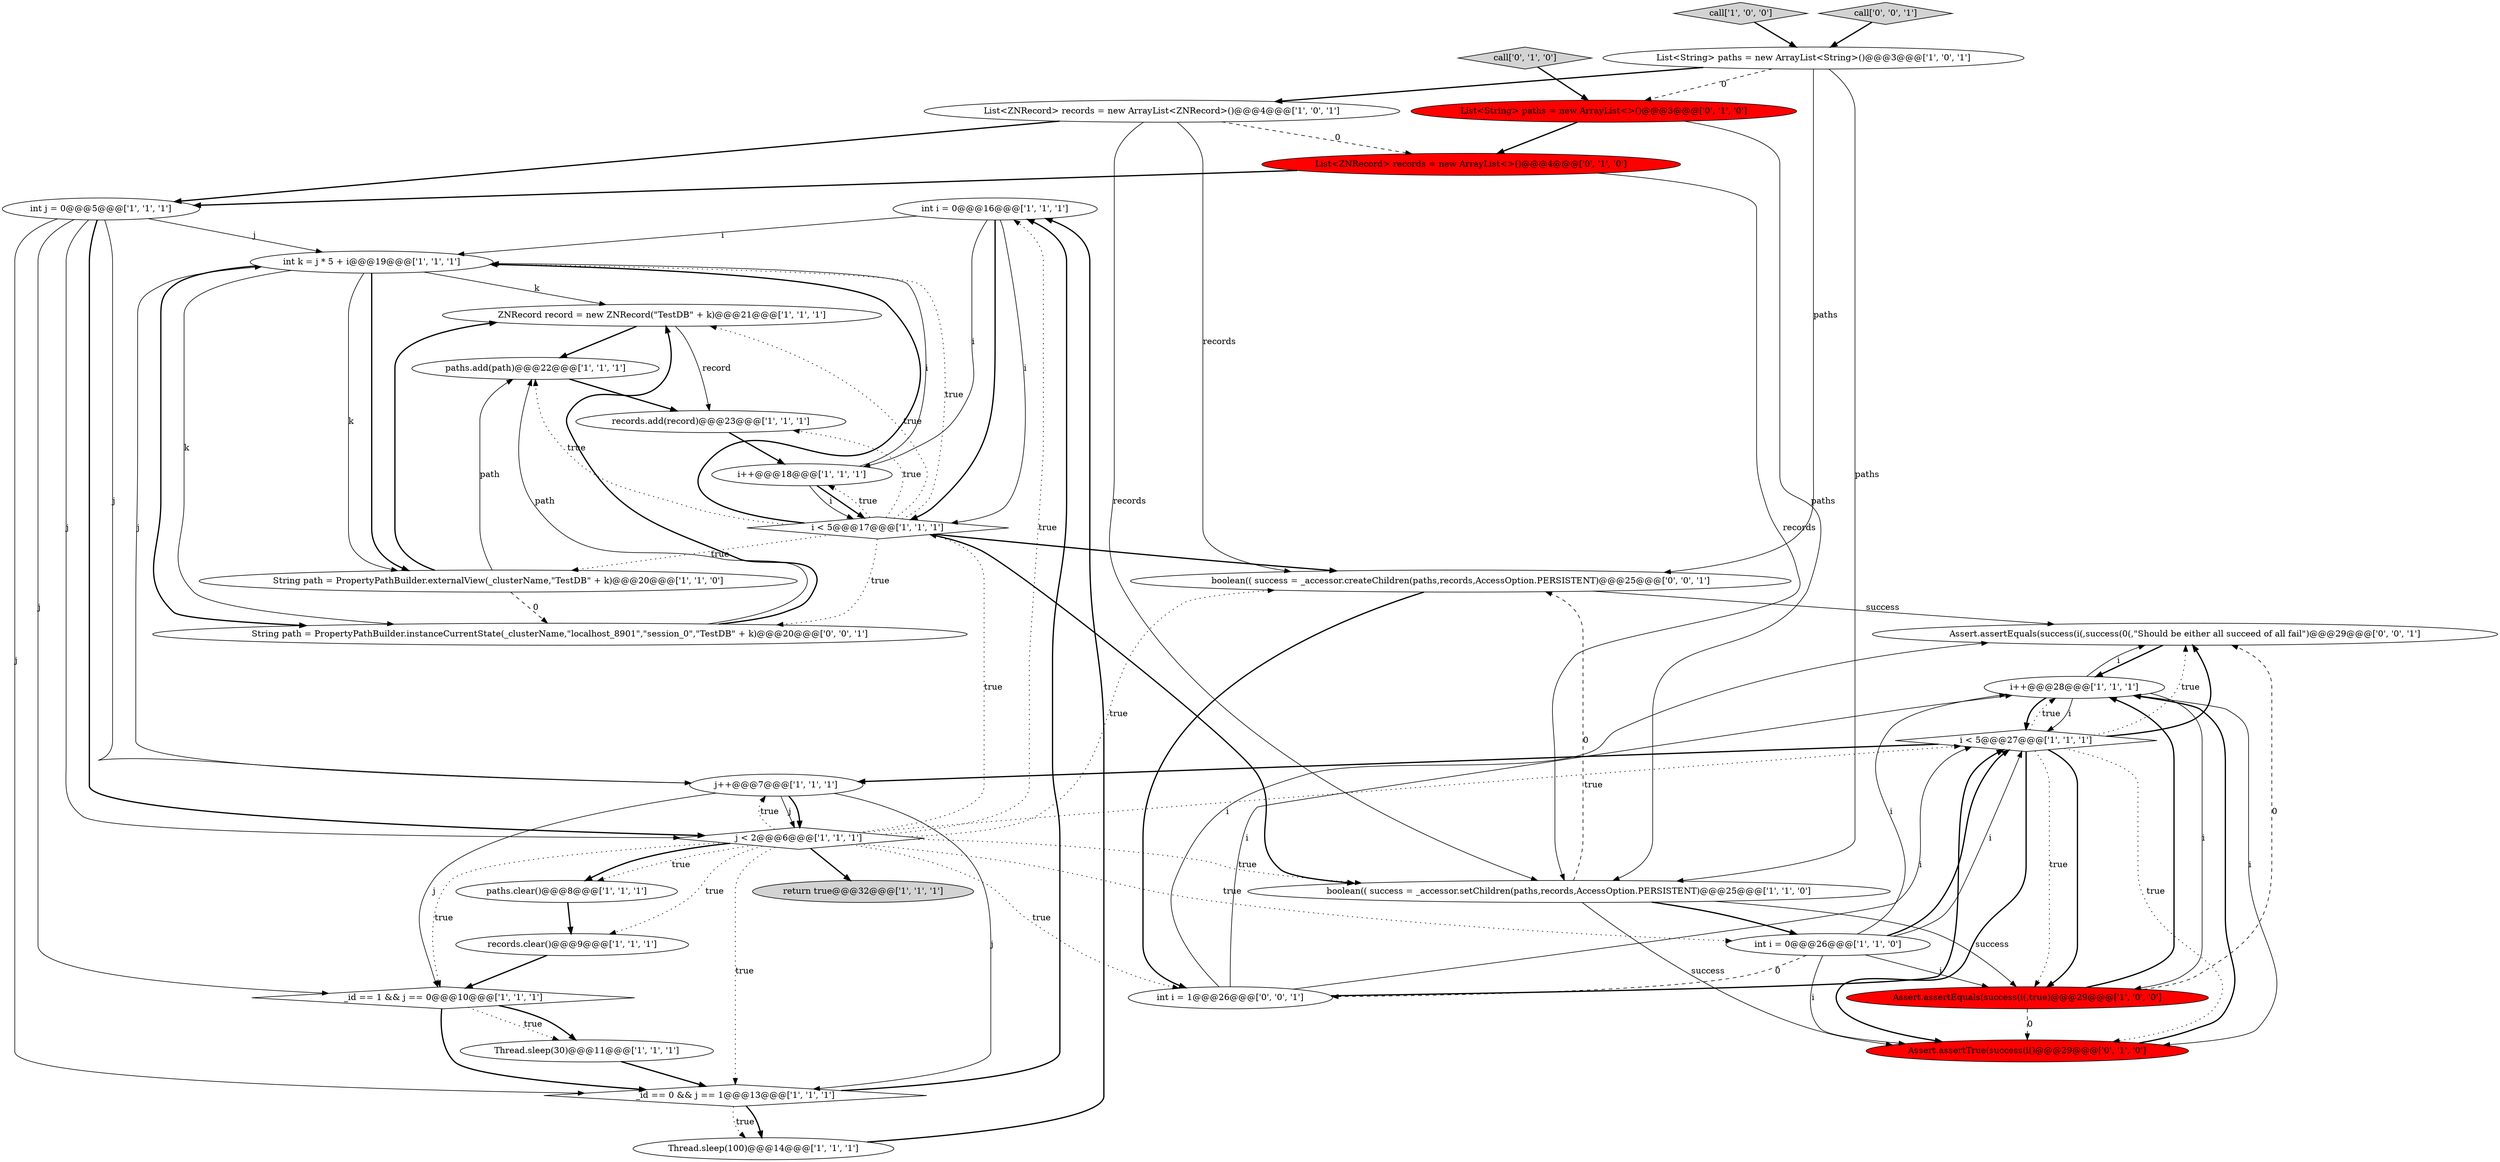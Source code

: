 digraph {
23 [style = filled, label = "int i = 0@@@16@@@['1', '1', '1']", fillcolor = white, shape = ellipse image = "AAA0AAABBB1BBB"];
6 [style = filled, label = "i++@@@28@@@['1', '1', '1']", fillcolor = white, shape = ellipse image = "AAA0AAABBB1BBB"];
2 [style = filled, label = "List<String> paths = new ArrayList<String>()@@@3@@@['1', '0', '1']", fillcolor = white, shape = ellipse image = "AAA0AAABBB1BBB"];
4 [style = filled, label = "paths.add(path)@@@22@@@['1', '1', '1']", fillcolor = white, shape = ellipse image = "AAA0AAABBB1BBB"];
11 [style = filled, label = "return true@@@32@@@['1', '1', '1']", fillcolor = lightgray, shape = ellipse image = "AAA0AAABBB1BBB"];
34 [style = filled, label = "Assert.assertEquals(success(i(,success(0(,\"Should be either all succeed of all fail\")@@@29@@@['0', '0', '1']", fillcolor = white, shape = ellipse image = "AAA0AAABBB3BBB"];
12 [style = filled, label = "_id == 1 && j == 0@@@10@@@['1', '1', '1']", fillcolor = white, shape = diamond image = "AAA0AAABBB1BBB"];
9 [style = filled, label = "Assert.assertEquals(success(i(,true)@@@29@@@['1', '0', '0']", fillcolor = red, shape = ellipse image = "AAA1AAABBB1BBB"];
22 [style = filled, label = "paths.clear()@@@8@@@['1', '1', '1']", fillcolor = white, shape = ellipse image = "AAA0AAABBB1BBB"];
19 [style = filled, label = "int i = 0@@@26@@@['1', '1', '0']", fillcolor = white, shape = ellipse image = "AAA0AAABBB1BBB"];
8 [style = filled, label = "j < 2@@@6@@@['1', '1', '1']", fillcolor = white, shape = diamond image = "AAA0AAABBB1BBB"];
24 [style = filled, label = "ZNRecord record = new ZNRecord(\"TestDB\" + k)@@@21@@@['1', '1', '1']", fillcolor = white, shape = ellipse image = "AAA0AAABBB1BBB"];
30 [style = filled, label = "int i = 1@@@26@@@['0', '0', '1']", fillcolor = white, shape = ellipse image = "AAA0AAABBB3BBB"];
26 [style = filled, label = "Assert.assertTrue(success(i()@@@29@@@['0', '1', '0']", fillcolor = red, shape = ellipse image = "AAA1AAABBB2BBB"];
5 [style = filled, label = "int k = j * 5 + i@@@19@@@['1', '1', '1']", fillcolor = white, shape = ellipse image = "AAA0AAABBB1BBB"];
0 [style = filled, label = "int j = 0@@@5@@@['1', '1', '1']", fillcolor = white, shape = ellipse image = "AAA0AAABBB1BBB"];
33 [style = filled, label = "String path = PropertyPathBuilder.instanceCurrentState(_clusterName,\"localhost_8901\",\"session_0\",\"TestDB\" + k)@@@20@@@['0', '0', '1']", fillcolor = white, shape = ellipse image = "AAA0AAABBB3BBB"];
13 [style = filled, label = "call['1', '0', '0']", fillcolor = lightgray, shape = diamond image = "AAA0AAABBB1BBB"];
18 [style = filled, label = "Thread.sleep(100)@@@14@@@['1', '1', '1']", fillcolor = white, shape = ellipse image = "AAA0AAABBB1BBB"];
3 [style = filled, label = "List<ZNRecord> records = new ArrayList<ZNRecord>()@@@4@@@['1', '0', '1']", fillcolor = white, shape = ellipse image = "AAA0AAABBB1BBB"];
29 [style = filled, label = "List<ZNRecord> records = new ArrayList<>()@@@4@@@['0', '1', '0']", fillcolor = red, shape = ellipse image = "AAA1AAABBB2BBB"];
16 [style = filled, label = "j++@@@7@@@['1', '1', '1']", fillcolor = white, shape = ellipse image = "AAA0AAABBB1BBB"];
15 [style = filled, label = "i < 5@@@27@@@['1', '1', '1']", fillcolor = white, shape = diamond image = "AAA0AAABBB1BBB"];
27 [style = filled, label = "List<String> paths = new ArrayList<>()@@@3@@@['0', '1', '0']", fillcolor = red, shape = ellipse image = "AAA1AAABBB2BBB"];
25 [style = filled, label = "Thread.sleep(30)@@@11@@@['1', '1', '1']", fillcolor = white, shape = ellipse image = "AAA0AAABBB1BBB"];
28 [style = filled, label = "call['0', '1', '0']", fillcolor = lightgray, shape = diamond image = "AAA0AAABBB2BBB"];
14 [style = filled, label = "boolean(( success = _accessor.setChildren(paths,records,AccessOption.PERSISTENT)@@@25@@@['1', '1', '0']", fillcolor = white, shape = ellipse image = "AAA0AAABBB1BBB"];
7 [style = filled, label = "records.clear()@@@9@@@['1', '1', '1']", fillcolor = white, shape = ellipse image = "AAA0AAABBB1BBB"];
20 [style = filled, label = "i++@@@18@@@['1', '1', '1']", fillcolor = white, shape = ellipse image = "AAA0AAABBB1BBB"];
31 [style = filled, label = "call['0', '0', '1']", fillcolor = lightgray, shape = diamond image = "AAA0AAABBB3BBB"];
32 [style = filled, label = "boolean(( success = _accessor.createChildren(paths,records,AccessOption.PERSISTENT)@@@25@@@['0', '0', '1']", fillcolor = white, shape = ellipse image = "AAA0AAABBB3BBB"];
10 [style = filled, label = "records.add(record)@@@23@@@['1', '1', '1']", fillcolor = white, shape = ellipse image = "AAA0AAABBB1BBB"];
1 [style = filled, label = "i < 5@@@17@@@['1', '1', '1']", fillcolor = white, shape = diamond image = "AAA0AAABBB1BBB"];
21 [style = filled, label = "String path = PropertyPathBuilder.externalView(_clusterName,\"TestDB\" + k)@@@20@@@['1', '1', '0']", fillcolor = white, shape = ellipse image = "AAA0AAABBB1BBB"];
17 [style = filled, label = "_id == 0 && j == 1@@@13@@@['1', '1', '1']", fillcolor = white, shape = diamond image = "AAA0AAABBB1BBB"];
1->5 [style = bold, label=""];
8->30 [style = dotted, label="true"];
6->9 [style = solid, label="i"];
5->21 [style = solid, label="k"];
23->1 [style = solid, label="i"];
8->16 [style = dotted, label="true"];
29->0 [style = bold, label=""];
30->34 [style = solid, label="i"];
33->4 [style = solid, label="path"];
16->17 [style = solid, label="j"];
1->21 [style = dotted, label="true"];
21->24 [style = bold, label=""];
14->26 [style = solid, label="success"];
19->6 [style = solid, label="i"];
15->9 [style = dotted, label="true"];
9->6 [style = bold, label=""];
19->30 [style = dashed, label="0"];
0->17 [style = solid, label="j"];
0->8 [style = solid, label="j"];
0->8 [style = bold, label=""];
20->1 [style = solid, label="i"];
8->22 [style = dotted, label="true"];
21->4 [style = solid, label="path"];
24->10 [style = solid, label="record"];
19->15 [style = bold, label=""];
19->15 [style = solid, label="i"];
8->11 [style = bold, label=""];
30->6 [style = solid, label="i"];
15->26 [style = dotted, label="true"];
6->26 [style = solid, label="i"];
15->34 [style = bold, label=""];
5->33 [style = bold, label=""];
5->33 [style = solid, label="k"];
15->34 [style = dotted, label="true"];
0->12 [style = solid, label="j"];
8->17 [style = dotted, label="true"];
2->27 [style = dashed, label="0"];
8->7 [style = dotted, label="true"];
8->23 [style = dotted, label="true"];
31->2 [style = bold, label=""];
1->4 [style = dotted, label="true"];
5->24 [style = solid, label="k"];
26->6 [style = bold, label=""];
22->7 [style = bold, label=""];
3->0 [style = bold, label=""];
9->34 [style = dashed, label="0"];
8->22 [style = bold, label=""];
0->5 [style = solid, label="j"];
5->21 [style = bold, label=""];
1->33 [style = dotted, label="true"];
8->12 [style = dotted, label="true"];
15->9 [style = bold, label=""];
8->14 [style = dotted, label="true"];
30->15 [style = solid, label="i"];
1->32 [style = bold, label=""];
6->15 [style = solid, label="i"];
0->16 [style = solid, label="j"];
27->29 [style = bold, label=""];
29->14 [style = solid, label="records"];
14->9 [style = solid, label="success"];
32->34 [style = solid, label="success"];
19->9 [style = solid, label="i"];
12->25 [style = dotted, label="true"];
30->15 [style = bold, label=""];
8->19 [style = dotted, label="true"];
4->10 [style = bold, label=""];
1->10 [style = dotted, label="true"];
18->23 [style = bold, label=""];
2->14 [style = solid, label="paths"];
16->8 [style = bold, label=""];
17->18 [style = dotted, label="true"];
2->3 [style = bold, label=""];
12->17 [style = bold, label=""];
8->15 [style = dotted, label="true"];
14->19 [style = bold, label=""];
20->1 [style = bold, label=""];
16->8 [style = solid, label="j"];
2->32 [style = solid, label="paths"];
32->30 [style = bold, label=""];
25->17 [style = bold, label=""];
17->23 [style = bold, label=""];
6->15 [style = bold, label=""];
23->20 [style = solid, label="i"];
14->32 [style = dashed, label="0"];
33->24 [style = bold, label=""];
9->26 [style = dashed, label="0"];
3->14 [style = solid, label="records"];
3->32 [style = solid, label="records"];
1->20 [style = dotted, label="true"];
13->2 [style = bold, label=""];
3->29 [style = dashed, label="0"];
20->5 [style = solid, label="i"];
10->20 [style = bold, label=""];
16->12 [style = solid, label="j"];
7->12 [style = bold, label=""];
27->14 [style = solid, label="paths"];
1->24 [style = dotted, label="true"];
16->5 [style = solid, label="j"];
8->32 [style = dotted, label="true"];
15->16 [style = bold, label=""];
19->26 [style = solid, label="i"];
15->26 [style = bold, label=""];
8->1 [style = dotted, label="true"];
24->4 [style = bold, label=""];
23->5 [style = solid, label="i"];
21->33 [style = dashed, label="0"];
12->25 [style = bold, label=""];
15->6 [style = dotted, label="true"];
34->6 [style = bold, label=""];
23->1 [style = bold, label=""];
1->14 [style = bold, label=""];
28->27 [style = bold, label=""];
1->5 [style = dotted, label="true"];
17->18 [style = bold, label=""];
6->34 [style = solid, label="i"];
}
